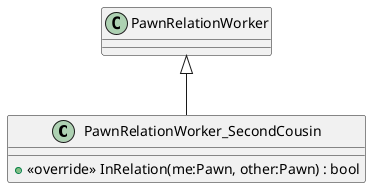 @startuml
class PawnRelationWorker_SecondCousin {
    + <<override>> InRelation(me:Pawn, other:Pawn) : bool
}
PawnRelationWorker <|-- PawnRelationWorker_SecondCousin
@enduml
